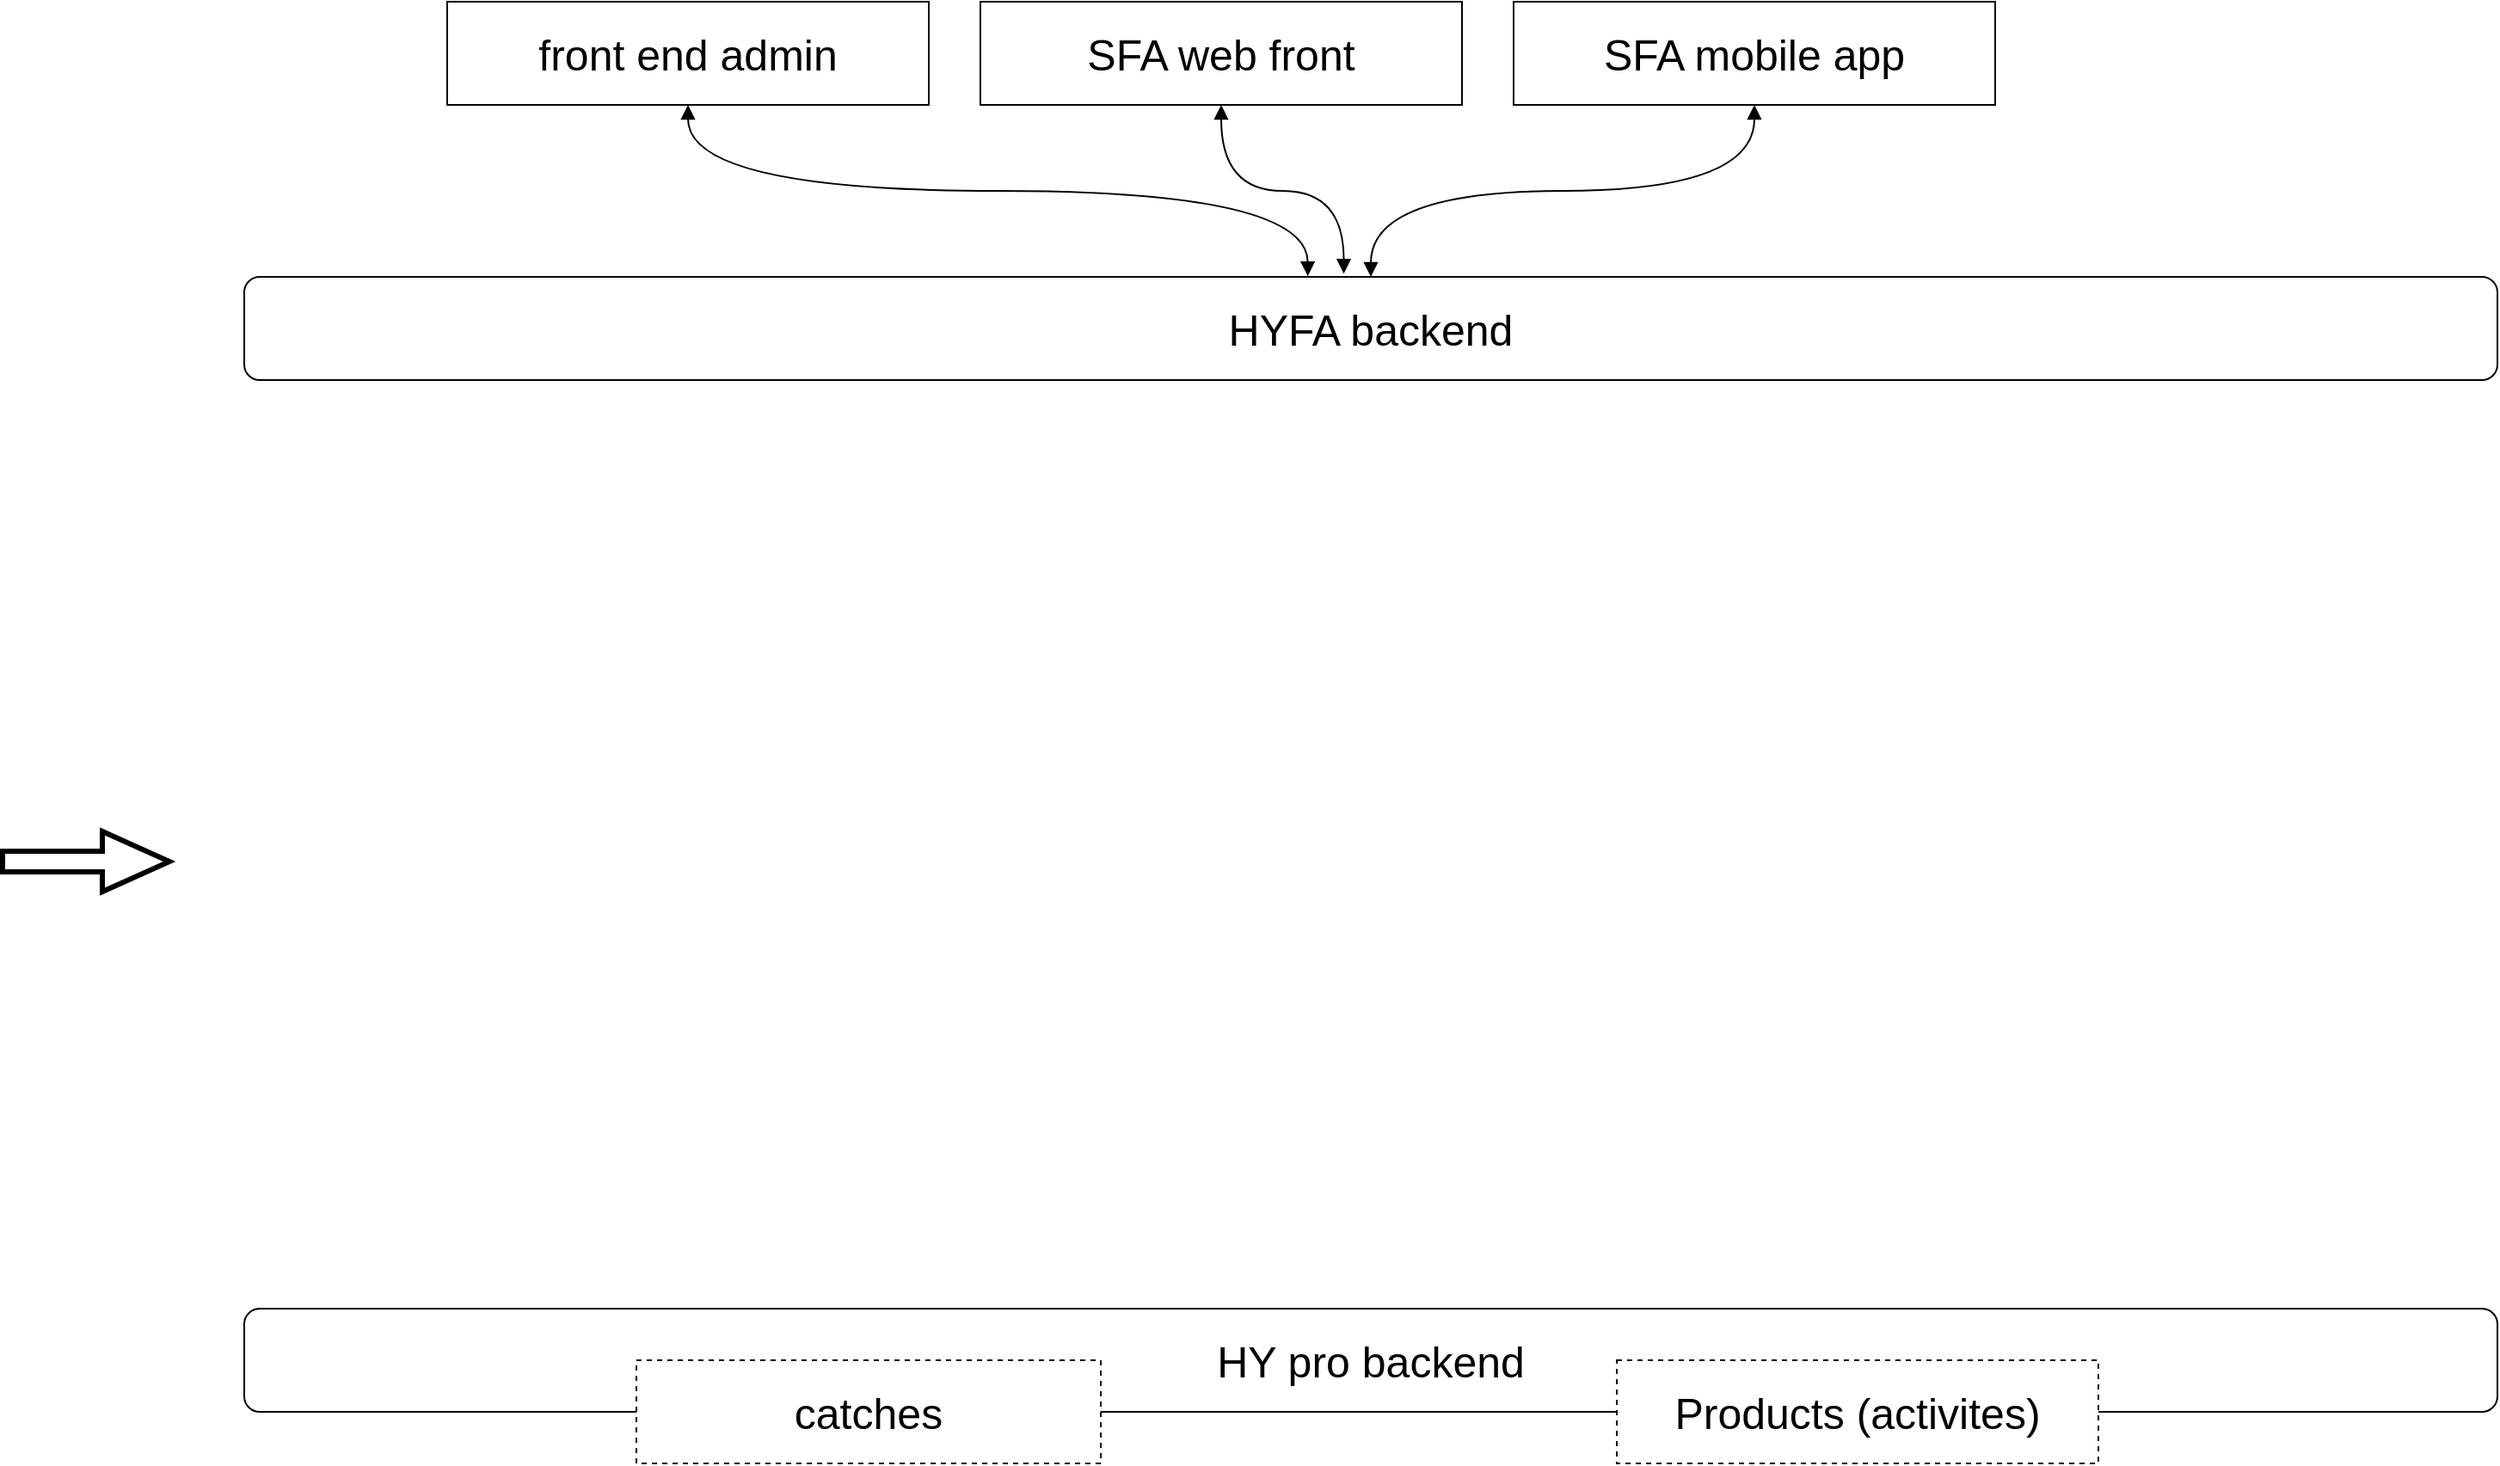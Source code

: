 <mxfile version="17.4.2" type="github"><diagram id="WyxxEQdi5FSr9B9ihnLB" name="Page-1"><mxGraphModel dx="2031" dy="1089" grid="1" gridSize="10" guides="1" tooltips="1" connect="1" arrows="1" fold="1" page="1" pageScale="1" pageWidth="1654" pageHeight="1169" math="0" shadow="0"><root><mxCell id="0"/><mxCell id="1" parent="0"/><mxCell id="VMVNuWBR1iv55y4NdPWP-1" value="&lt;font style=&quot;font-size: 25px&quot;&gt;HYFA backend&lt;br&gt;&lt;/font&gt;" style="rounded=1;whiteSpace=wrap;html=1;" vertex="1" parent="1"><mxGeometry x="172" y="220" width="1310" height="60" as="geometry"/></mxCell><mxCell id="VMVNuWBR1iv55y4NdPWP-5" style="edgeStyle=orthogonalEdgeStyle;rounded=0;orthogonalLoop=1;jettySize=auto;html=1;entryX=0.472;entryY=-0.007;entryDx=0;entryDy=0;fontSize=25;endArrow=block;startArrow=block;curved=1;entryPerimeter=0;" edge="1" parent="1" source="VMVNuWBR1iv55y4NdPWP-2" target="VMVNuWBR1iv55y4NdPWP-1"><mxGeometry relative="1" as="geometry"/></mxCell><mxCell id="VMVNuWBR1iv55y4NdPWP-2" value="front end admin" style="rounded=0;whiteSpace=wrap;html=1;fontSize=25;" vertex="1" parent="1"><mxGeometry x="290" y="60" width="280" height="60" as="geometry"/></mxCell><mxCell id="VMVNuWBR1iv55y4NdPWP-3" value="SFA web front" style="rounded=0;whiteSpace=wrap;html=1;fontSize=25;" vertex="1" parent="1"><mxGeometry x="600" y="60" width="280" height="60" as="geometry"/></mxCell><mxCell id="VMVNuWBR1iv55y4NdPWP-7" style="edgeStyle=orthogonalEdgeStyle;curved=1;rounded=0;orthogonalLoop=1;jettySize=auto;html=1;entryX=0.5;entryY=0;entryDx=0;entryDy=0;fontSize=25;startArrow=block;endArrow=block;" edge="1" parent="1" source="VMVNuWBR1iv55y4NdPWP-4" target="VMVNuWBR1iv55y4NdPWP-1"><mxGeometry relative="1" as="geometry"/></mxCell><mxCell id="VMVNuWBR1iv55y4NdPWP-4" value="SFA mobile app" style="rounded=0;whiteSpace=wrap;html=1;fontSize=25;" vertex="1" parent="1"><mxGeometry x="910" y="60" width="280" height="60" as="geometry"/></mxCell><mxCell id="VMVNuWBR1iv55y4NdPWP-6" style="edgeStyle=orthogonalEdgeStyle;rounded=0;orthogonalLoop=1;jettySize=auto;html=1;fontSize=25;endArrow=block;startArrow=block;curved=1;exitX=0.5;exitY=1;exitDx=0;exitDy=0;entryX=0.488;entryY=-0.031;entryDx=0;entryDy=0;entryPerimeter=0;" edge="1" parent="1" source="VMVNuWBR1iv55y4NdPWP-3" target="VMVNuWBR1iv55y4NdPWP-1"><mxGeometry relative="1" as="geometry"><mxPoint x="430" y="210" as="sourcePoint"/><mxPoint x="509.5" y="290" as="targetPoint"/></mxGeometry></mxCell><mxCell id="VMVNuWBR1iv55y4NdPWP-8" value="&lt;font style=&quot;font-size: 25px&quot;&gt;HY pro backend&lt;br&gt;&lt;/font&gt;" style="rounded=1;whiteSpace=wrap;html=1;" vertex="1" parent="1"><mxGeometry x="172" y="820" width="1310" height="60" as="geometry"/></mxCell><mxCell id="VMVNuWBR1iv55y4NdPWP-9" value="catches" style="rounded=0;whiteSpace=wrap;html=1;fontSize=25;dashed=1;" vertex="1" parent="1"><mxGeometry x="400" y="850" width="270" height="60" as="geometry"/></mxCell><mxCell id="VMVNuWBR1iv55y4NdPWP-10" value="Products (activites)" style="rounded=0;whiteSpace=wrap;html=1;fontSize=25;dashed=1;" vertex="1" parent="1"><mxGeometry x="970" y="850" width="280" height="60" as="geometry"/></mxCell><mxCell id="VMVNuWBR1iv55y4NdPWP-14" value="" style="shape=flexArrow;endArrow=classic;html=1;rounded=0;fontSize=25;curved=1;strokeWidth=3;endSize=12;startSize=12;" edge="1" parent="1"><mxGeometry width="50" height="50" relative="1" as="geometry"><mxPoint x="30" y="560" as="sourcePoint"/><mxPoint x="130" y="560" as="targetPoint"/></mxGeometry></mxCell></root></mxGraphModel></diagram></mxfile>